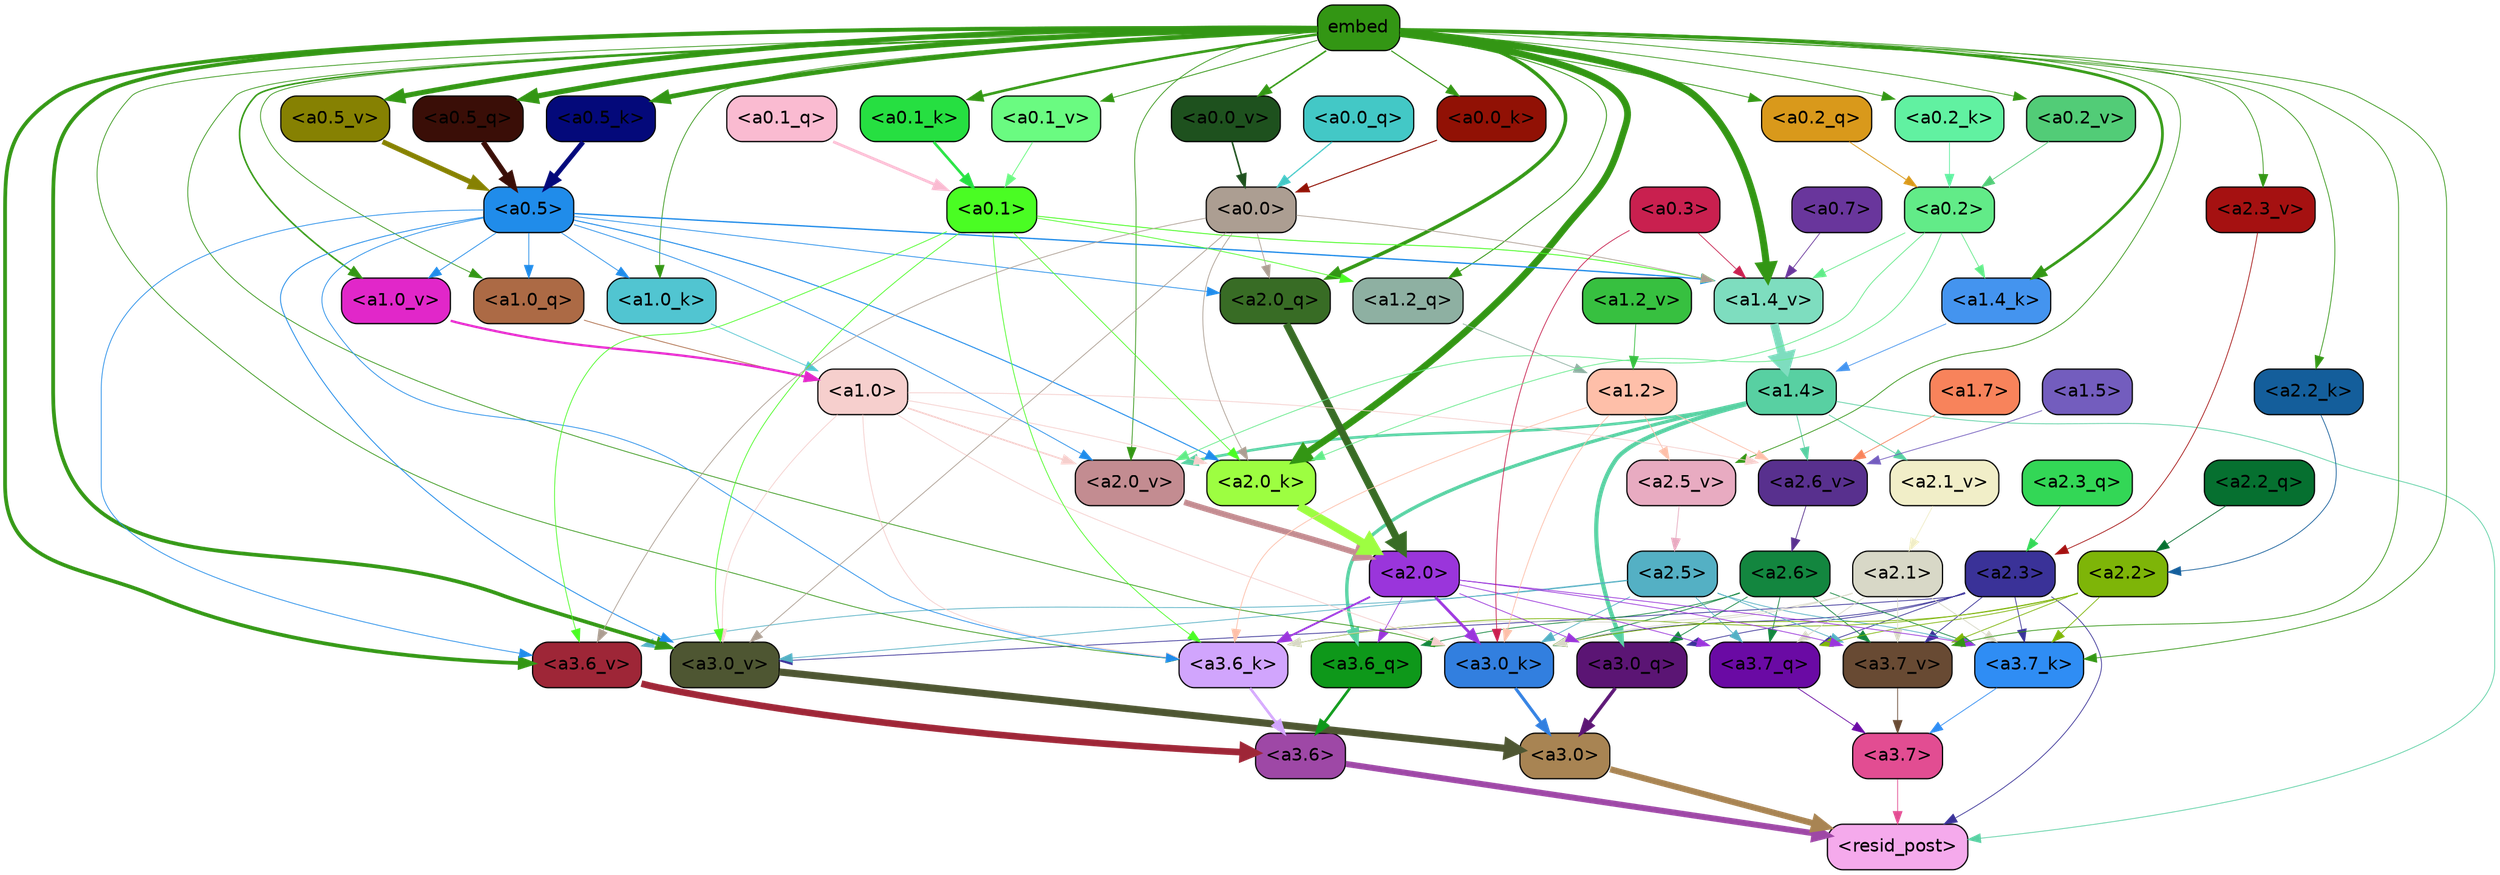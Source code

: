 strict digraph "" {
	graph [bgcolor=transparent,
		layout=dot,
		overlap=false,
		splines=true
	];
	"<a3.7>"	[color=black,
		fillcolor="#e24d92",
		fontname=Helvetica,
		shape=box,
		style="filled, rounded"];
	"<resid_post>"	[color=black,
		fillcolor="#f5aaec",
		fontname=Helvetica,
		shape=box,
		style="filled, rounded"];
	"<a3.7>" -> "<resid_post>"	[color="#e24d92",
		penwidth=0.6];
	"<a3.6>"	[color=black,
		fillcolor="#9e48a6",
		fontname=Helvetica,
		shape=box,
		style="filled, rounded"];
	"<a3.6>" -> "<resid_post>"	[color="#9e48a6",
		penwidth=4.751612067222595];
	"<a3.0>"	[color=black,
		fillcolor="#a88453",
		fontname=Helvetica,
		shape=box,
		style="filled, rounded"];
	"<a3.0>" -> "<resid_post>"	[color="#a88453",
		penwidth=4.884142994880676];
	"<a2.3>"	[color=black,
		fillcolor="#3a3298",
		fontname=Helvetica,
		shape=box,
		style="filled, rounded"];
	"<a2.3>" -> "<resid_post>"	[color="#3a3298",
		penwidth=0.6];
	"<a3.7_q>"	[color=black,
		fillcolor="#6a0aa4",
		fontname=Helvetica,
		shape=box,
		style="filled, rounded"];
	"<a2.3>" -> "<a3.7_q>"	[color="#3a3298",
		penwidth=0.6];
	"<a3.0_q>"	[color=black,
		fillcolor="#5b1574",
		fontname=Helvetica,
		shape=box,
		style="filled, rounded"];
	"<a2.3>" -> "<a3.0_q>"	[color="#3a3298",
		penwidth=0.6];
	"<a3.7_k>"	[color=black,
		fillcolor="#2f8df4",
		fontname=Helvetica,
		shape=box,
		style="filled, rounded"];
	"<a2.3>" -> "<a3.7_k>"	[color="#3a3298",
		penwidth=0.6];
	"<a3.0_k>"	[color=black,
		fillcolor="#327fdf",
		fontname=Helvetica,
		shape=box,
		style="filled, rounded"];
	"<a2.3>" -> "<a3.0_k>"	[color="#3a3298",
		penwidth=0.6];
	"<a3.7_v>"	[color=black,
		fillcolor="#684a33",
		fontname=Helvetica,
		shape=box,
		style="filled, rounded"];
	"<a2.3>" -> "<a3.7_v>"	[color="#3a3298",
		penwidth=0.6];
	"<a3.0_v>"	[color=black,
		fillcolor="#4e5632",
		fontname=Helvetica,
		shape=box,
		style="filled, rounded"];
	"<a2.3>" -> "<a3.0_v>"	[color="#3a3298",
		penwidth=0.6];
	"<a1.4>"	[color=black,
		fillcolor="#58d0a2",
		fontname=Helvetica,
		shape=box,
		style="filled, rounded"];
	"<a1.4>" -> "<resid_post>"	[color="#58d0a2",
		penwidth=0.6];
	"<a3.6_q>"	[color=black,
		fillcolor="#0e981a",
		fontname=Helvetica,
		shape=box,
		style="filled, rounded"];
	"<a1.4>" -> "<a3.6_q>"	[color="#58d0a2",
		penwidth=2.6469622254371643];
	"<a1.4>" -> "<a3.0_q>"	[color="#58d0a2",
		penwidth=3.3040847778320312];
	"<a2.6_v>"	[color=black,
		fillcolor="#58308e",
		fontname=Helvetica,
		shape=box,
		style="filled, rounded"];
	"<a1.4>" -> "<a2.6_v>"	[color="#58d0a2",
		penwidth=0.6];
	"<a2.1_v>"	[color=black,
		fillcolor="#f1eec8",
		fontname=Helvetica,
		shape=box,
		style="filled, rounded"];
	"<a1.4>" -> "<a2.1_v>"	[color="#58d0a2",
		penwidth=0.6];
	"<a2.0_v>"	[color=black,
		fillcolor="#c38c91",
		fontname=Helvetica,
		shape=box,
		style="filled, rounded"];
	"<a1.4>" -> "<a2.0_v>"	[color="#58d0a2",
		penwidth=2.1286070346832275];
	"<a3.7_q>" -> "<a3.7>"	[color="#6a0aa4",
		penwidth=0.6];
	"<a3.6_q>" -> "<a3.6>"	[color="#0e981a",
		penwidth=2.091020345687866];
	"<a3.0_q>" -> "<a3.0>"	[color="#5b1574",
		penwidth=2.7421876192092896];
	"<a3.7_k>" -> "<a3.7>"	[color="#2f8df4",
		penwidth=0.6];
	"<a3.6_k>"	[color=black,
		fillcolor="#d1a5fd",
		fontname=Helvetica,
		shape=box,
		style="filled, rounded"];
	"<a3.6_k>" -> "<a3.6>"	[color="#d1a5fd",
		penwidth=2.048597991466522];
	"<a3.0_k>" -> "<a3.0>"	[color="#327fdf",
		penwidth=2.476402521133423];
	"<a3.7_v>" -> "<a3.7>"	[color="#684a33",
		penwidth=0.6];
	"<a3.6_v>"	[color=black,
		fillcolor="#9e2637",
		fontname=Helvetica,
		shape=box,
		style="filled, rounded"];
	"<a3.6_v>" -> "<a3.6>"	[color="#9e2637",
		penwidth=5.2550448179244995];
	"<a3.0_v>" -> "<a3.0>"	[color="#4e5632",
		penwidth=5.652270674705505];
	"<a2.6>"	[color=black,
		fillcolor="#13863f",
		fontname=Helvetica,
		shape=box,
		style="filled, rounded"];
	"<a2.6>" -> "<a3.7_q>"	[color="#13863f",
		penwidth=0.6];
	"<a2.6>" -> "<a3.6_q>"	[color="#13863f",
		penwidth=0.6];
	"<a2.6>" -> "<a3.0_q>"	[color="#13863f",
		penwidth=0.6];
	"<a2.6>" -> "<a3.7_k>"	[color="#13863f",
		penwidth=0.6];
	"<a2.6>" -> "<a3.0_k>"	[color="#13863f",
		penwidth=0.6];
	"<a2.6>" -> "<a3.7_v>"	[color="#13863f",
		penwidth=0.6];
	"<a2.5>"	[color=black,
		fillcolor="#54b0c4",
		fontname=Helvetica,
		shape=box,
		style="filled, rounded"];
	"<a2.5>" -> "<a3.7_q>"	[color="#54b0c4",
		penwidth=0.6];
	"<a2.5>" -> "<a3.7_k>"	[color="#54b0c4",
		penwidth=0.6];
	"<a2.5>" -> "<a3.0_k>"	[color="#54b0c4",
		penwidth=0.6];
	"<a2.5>" -> "<a3.7_v>"	[color="#54b0c4",
		penwidth=0.6];
	"<a2.5>" -> "<a3.6_v>"	[color="#54b0c4",
		penwidth=0.6];
	"<a2.5>" -> "<a3.0_v>"	[color="#54b0c4",
		penwidth=0.6];
	"<a2.2>"	[color=black,
		fillcolor="#7eb508",
		fontname=Helvetica,
		shape=box,
		style="filled, rounded"];
	"<a2.2>" -> "<a3.7_q>"	[color="#7eb508",
		penwidth=0.6];
	"<a2.2>" -> "<a3.7_k>"	[color="#7eb508",
		penwidth=0.6];
	"<a2.2>" -> "<a3.6_k>"	[color="#7eb508",
		penwidth=0.6];
	"<a2.2>" -> "<a3.0_k>"	[color="#7eb508",
		penwidth=0.6];
	"<a2.2>" -> "<a3.7_v>"	[color="#7eb508",
		penwidth=0.6];
	"<a2.1>"	[color=black,
		fillcolor="#d8d8c7",
		fontname=Helvetica,
		shape=box,
		style="filled, rounded"];
	"<a2.1>" -> "<a3.7_q>"	[color="#d8d8c7",
		penwidth=0.6];
	"<a2.1>" -> "<a3.7_k>"	[color="#d8d8c7",
		penwidth=0.6];
	"<a2.1>" -> "<a3.6_k>"	[color="#d8d8c7",
		penwidth=0.6];
	"<a2.1>" -> "<a3.0_k>"	[color="#d8d8c7",
		penwidth=0.6];
	"<a2.1>" -> "<a3.7_v>"	[color="#d8d8c7",
		penwidth=0.6];
	"<a2.0>"	[color=black,
		fillcolor="#9a35db",
		fontname=Helvetica,
		shape=box,
		style="filled, rounded"];
	"<a2.0>" -> "<a3.7_q>"	[color="#9a35db",
		penwidth=0.6];
	"<a2.0>" -> "<a3.6_q>"	[color="#9a35db",
		penwidth=0.6];
	"<a2.0>" -> "<a3.0_q>"	[color="#9a35db",
		penwidth=0.6];
	"<a2.0>" -> "<a3.7_k>"	[color="#9a35db",
		penwidth=0.6];
	"<a2.0>" -> "<a3.6_k>"	[color="#9a35db",
		penwidth=1.4757367372512817];
	"<a2.0>" -> "<a3.0_k>"	[color="#9a35db",
		penwidth=2.2137351036071777];
	"<a2.0>" -> "<a3.7_v>"	[color="#9a35db",
		penwidth=0.6];
	embed	[color=black,
		fillcolor="#339614",
		fontname=Helvetica,
		shape=box,
		style="filled, rounded"];
	embed -> "<a3.7_k>"	[color="#339614",
		penwidth=0.6];
	embed -> "<a3.6_k>"	[color="#339614",
		penwidth=0.6];
	embed -> "<a3.0_k>"	[color="#339614",
		penwidth=0.6];
	embed -> "<a3.7_v>"	[color="#339614",
		penwidth=0.6];
	embed -> "<a3.6_v>"	[color="#339614",
		penwidth=2.9582033157348633];
	embed -> "<a3.0_v>"	[color="#339614",
		penwidth=2.972973108291626];
	"<a2.0_q>"	[color=black,
		fillcolor="#386c25",
		fontname=Helvetica,
		shape=box,
		style="filled, rounded"];
	embed -> "<a2.0_q>"	[color="#339614",
		penwidth=2.7699792869389057];
	"<a2.2_k>"	[color=black,
		fillcolor="#145e9b",
		fontname=Helvetica,
		shape=box,
		style="filled, rounded"];
	embed -> "<a2.2_k>"	[color="#339614",
		penwidth=0.6];
	"<a2.0_k>"	[color=black,
		fillcolor="#9dfe41",
		fontname=Helvetica,
		shape=box,
		style="filled, rounded"];
	embed -> "<a2.0_k>"	[color="#339614",
		penwidth=5.362775564193726];
	"<a2.5_v>"	[color=black,
		fillcolor="#e8abc1",
		fontname=Helvetica,
		shape=box,
		style="filled, rounded"];
	embed -> "<a2.5_v>"	[color="#339614",
		penwidth=0.6];
	"<a2.3_v>"	[color=black,
		fillcolor="#a51111",
		fontname=Helvetica,
		shape=box,
		style="filled, rounded"];
	embed -> "<a2.3_v>"	[color="#339614",
		penwidth=0.6];
	embed -> "<a2.0_v>"	[color="#339614",
		penwidth=0.6];
	"<a1.2_q>"	[color=black,
		fillcolor="#8eb0a2",
		fontname=Helvetica,
		shape=box,
		style="filled, rounded"];
	embed -> "<a1.2_q>"	[color="#339614",
		penwidth=0.7193574905395508];
	"<a1.0_q>"	[color=black,
		fillcolor="#ac6a45",
		fontname=Helvetica,
		shape=box,
		style="filled, rounded"];
	embed -> "<a1.0_q>"	[color="#339614",
		penwidth=0.6];
	"<a1.4_k>"	[color=black,
		fillcolor="#4494ef",
		fontname=Helvetica,
		shape=box,
		style="filled, rounded"];
	embed -> "<a1.4_k>"	[color="#339614",
		penwidth=2.147887945175171];
	"<a1.0_k>"	[color=black,
		fillcolor="#51c5d1",
		fontname=Helvetica,
		shape=box,
		style="filled, rounded"];
	embed -> "<a1.0_k>"	[color="#339614",
		penwidth=0.6];
	"<a1.4_v>"	[color=black,
		fillcolor="#7eddbf",
		fontname=Helvetica,
		shape=box,
		style="filled, rounded"];
	embed -> "<a1.4_v>"	[color="#339614",
		penwidth=5.545122385025024];
	"<a1.0_v>"	[color=black,
		fillcolor="#e127c9",
		fontname=Helvetica,
		shape=box,
		style="filled, rounded"];
	embed -> "<a1.0_v>"	[color="#339614",
		penwidth=1.26444411277771];
	"<a0.5_q>"	[color=black,
		fillcolor="#3a0e07",
		fontname=Helvetica,
		shape=box,
		style="filled, rounded"];
	embed -> "<a0.5_q>"	[color="#339614",
		penwidth=4.18559342622757];
	"<a0.2_q>"	[color=black,
		fillcolor="#d9991b",
		fontname=Helvetica,
		shape=box,
		style="filled, rounded"];
	embed -> "<a0.2_q>"	[color="#339614",
		penwidth=0.6669292449951172];
	"<a0.5_k>"	[color=black,
		fillcolor="#04097a",
		fontname=Helvetica,
		shape=box,
		style="filled, rounded"];
	embed -> "<a0.5_k>"	[color="#339614",
		penwidth=3.7556475400924683];
	"<a0.2_k>"	[color=black,
		fillcolor="#61f1a1",
		fontname=Helvetica,
		shape=box,
		style="filled, rounded"];
	embed -> "<a0.2_k>"	[color="#339614",
		penwidth=0.6];
	"<a0.1_k>"	[color=black,
		fillcolor="#26df41",
		fontname=Helvetica,
		shape=box,
		style="filled, rounded"];
	embed -> "<a0.1_k>"	[color="#339614",
		penwidth=2.072890520095825];
	"<a0.0_k>"	[color=black,
		fillcolor="#911105",
		fontname=Helvetica,
		shape=box,
		style="filled, rounded"];
	embed -> "<a0.0_k>"	[color="#339614",
		penwidth=0.8285634517669678];
	"<a0.5_v>"	[color=black,
		fillcolor="#868102",
		fontname=Helvetica,
		shape=box,
		style="filled, rounded"];
	embed -> "<a0.5_v>"	[color="#339614",
		penwidth=3.991437017917633];
	"<a0.2_v>"	[color=black,
		fillcolor="#52cc77",
		fontname=Helvetica,
		shape=box,
		style="filled, rounded"];
	embed -> "<a0.2_v>"	[color="#339614",
		penwidth=0.6];
	"<a0.1_v>"	[color=black,
		fillcolor="#6afb81",
		fontname=Helvetica,
		shape=box,
		style="filled, rounded"];
	embed -> "<a0.1_v>"	[color="#339614",
		penwidth=0.6634087562561035];
	"<a0.0_v>"	[color=black,
		fillcolor="#1e511e",
		fontname=Helvetica,
		shape=box,
		style="filled, rounded"];
	embed -> "<a0.0_v>"	[color="#339614",
		penwidth=1.2436447143554688];
	"<a1.2>"	[color=black,
		fillcolor="#febfa9",
		fontname=Helvetica,
		shape=box,
		style="filled, rounded"];
	"<a1.2>" -> "<a3.6_k>"	[color="#febfa9",
		penwidth=0.6];
	"<a1.2>" -> "<a3.0_k>"	[color="#febfa9",
		penwidth=0.6];
	"<a1.2>" -> "<a2.6_v>"	[color="#febfa9",
		penwidth=0.6];
	"<a1.2>" -> "<a2.5_v>"	[color="#febfa9",
		penwidth=0.6];
	"<a1.0>"	[color=black,
		fillcolor="#f6cfcd",
		fontname=Helvetica,
		shape=box,
		style="filled, rounded"];
	"<a1.0>" -> "<a3.6_k>"	[color="#f6cfcd",
		penwidth=0.6];
	"<a1.0>" -> "<a3.0_k>"	[color="#f6cfcd",
		penwidth=0.6];
	"<a1.0>" -> "<a3.0_v>"	[color="#f6cfcd",
		penwidth=0.6];
	"<a1.0>" -> "<a2.0_k>"	[color="#f6cfcd",
		penwidth=0.6];
	"<a1.0>" -> "<a2.6_v>"	[color="#f6cfcd",
		penwidth=0.6];
	"<a1.0>" -> "<a2.0_v>"	[color="#f6cfcd",
		penwidth=1.2240618467330933];
	"<a0.5>"	[color=black,
		fillcolor="#208cea",
		fontname=Helvetica,
		shape=box,
		style="filled, rounded"];
	"<a0.5>" -> "<a3.6_k>"	[color="#208cea",
		penwidth=0.6];
	"<a0.5>" -> "<a3.6_v>"	[color="#208cea",
		penwidth=0.6];
	"<a0.5>" -> "<a3.0_v>"	[color="#208cea",
		penwidth=0.6790935099124908];
	"<a0.5>" -> "<a2.0_q>"	[color="#208cea",
		penwidth=0.6];
	"<a0.5>" -> "<a2.0_k>"	[color="#208cea",
		penwidth=0.7897988557815552];
	"<a0.5>" -> "<a2.0_v>"	[color="#208cea",
		penwidth=0.6];
	"<a0.5>" -> "<a1.0_q>"	[color="#208cea",
		penwidth=0.6];
	"<a0.5>" -> "<a1.0_k>"	[color="#208cea",
		penwidth=0.6];
	"<a0.5>" -> "<a1.4_v>"	[color="#208cea",
		penwidth=1.0479987859725952];
	"<a0.5>" -> "<a1.0_v>"	[color="#208cea",
		penwidth=0.6];
	"<a0.1>"	[color=black,
		fillcolor="#4afd23",
		fontname=Helvetica,
		shape=box,
		style="filled, rounded"];
	"<a0.1>" -> "<a3.6_k>"	[color="#4afd23",
		penwidth=0.6];
	"<a0.1>" -> "<a3.6_v>"	[color="#4afd23",
		penwidth=0.6];
	"<a0.1>" -> "<a3.0_v>"	[color="#4afd23",
		penwidth=0.6];
	"<a0.1>" -> "<a2.0_k>"	[color="#4afd23",
		penwidth=0.6];
	"<a0.1>" -> "<a1.2_q>"	[color="#4afd23",
		penwidth=0.6];
	"<a0.1>" -> "<a1.4_v>"	[color="#4afd23",
		penwidth=0.7031502723693848];
	"<a0.3>"	[color=black,
		fillcolor="#c9204f",
		fontname=Helvetica,
		shape=box,
		style="filled, rounded"];
	"<a0.3>" -> "<a3.0_k>"	[color="#c9204f",
		penwidth=0.6];
	"<a0.3>" -> "<a1.4_v>"	[color="#c9204f",
		penwidth=0.6];
	"<a0.0>"	[color=black,
		fillcolor="#ac9e92",
		fontname=Helvetica,
		shape=box,
		style="filled, rounded"];
	"<a0.0>" -> "<a3.6_v>"	[color="#ac9e92",
		penwidth=0.6];
	"<a0.0>" -> "<a3.0_v>"	[color="#ac9e92",
		penwidth=0.6];
	"<a0.0>" -> "<a2.0_q>"	[color="#ac9e92",
		penwidth=0.6];
	"<a0.0>" -> "<a2.0_k>"	[color="#ac9e92",
		penwidth=0.6];
	"<a0.0>" -> "<a1.4_v>"	[color="#ac9e92",
		penwidth=0.6];
	"<a2.3_q>"	[color=black,
		fillcolor="#33d756",
		fontname=Helvetica,
		shape=box,
		style="filled, rounded"];
	"<a2.3_q>" -> "<a2.3>"	[color="#33d756",
		penwidth=0.6];
	"<a2.2_q>"	[color=black,
		fillcolor="#067030",
		fontname=Helvetica,
		shape=box,
		style="filled, rounded"];
	"<a2.2_q>" -> "<a2.2>"	[color="#067030",
		penwidth=0.6];
	"<a2.0_q>" -> "<a2.0>"	[color="#386c25",
		penwidth=5.819834470748901];
	"<a2.2_k>" -> "<a2.2>"	[color="#145e9b",
		penwidth=0.6];
	"<a2.0_k>" -> "<a2.0>"	[color="#9dfe41",
		penwidth=6.470837593078613];
	"<a2.6_v>" -> "<a2.6>"	[color="#58308e",
		penwidth=0.6];
	"<a2.5_v>" -> "<a2.5>"	[color="#e8abc1",
		penwidth=0.6];
	"<a2.3_v>" -> "<a2.3>"	[color="#a51111",
		penwidth=0.6];
	"<a2.1_v>" -> "<a2.1>"	[color="#f1eec8",
		penwidth=0.6];
	"<a2.0_v>" -> "<a2.0>"	[color="#c38c91",
		penwidth=4.5950857400894165];
	"<a0.2>"	[color=black,
		fillcolor="#62eb88",
		fontname=Helvetica,
		shape=box,
		style="filled, rounded"];
	"<a0.2>" -> "<a2.0_k>"	[color="#62eb88",
		penwidth=0.6];
	"<a0.2>" -> "<a2.0_v>"	[color="#62eb88",
		penwidth=0.6];
	"<a0.2>" -> "<a1.4_k>"	[color="#62eb88",
		penwidth=0.6];
	"<a0.2>" -> "<a1.4_v>"	[color="#62eb88",
		penwidth=0.6];
	"<a1.7>"	[color=black,
		fillcolor="#f8835b",
		fontname=Helvetica,
		shape=box,
		style="filled, rounded"];
	"<a1.7>" -> "<a2.6_v>"	[color="#f8835b",
		penwidth=0.6];
	"<a1.5>"	[color=black,
		fillcolor="#735dbe",
		fontname=Helvetica,
		shape=box,
		style="filled, rounded"];
	"<a1.5>" -> "<a2.6_v>"	[color="#735dbe",
		penwidth=0.6];
	"<a1.2_q>" -> "<a1.2>"	[color="#8eb0a2",
		penwidth=0.6];
	"<a1.0_q>" -> "<a1.0>"	[color="#ac6a45",
		penwidth=0.6];
	"<a1.4_k>" -> "<a1.4>"	[color="#4494ef",
		penwidth=0.6];
	"<a1.0_k>" -> "<a1.0>"	[color="#51c5d1",
		penwidth=0.6];
	"<a1.4_v>" -> "<a1.4>"	[color="#7eddbf",
		penwidth=6.635385513305664];
	"<a1.2_v>"	[color=black,
		fillcolor="#37c040",
		fontname=Helvetica,
		shape=box,
		style="filled, rounded"];
	"<a1.2_v>" -> "<a1.2>"	[color="#37c040",
		penwidth=0.6];
	"<a1.0_v>" -> "<a1.0>"	[color="#e127c9",
		penwidth=1.807669460773468];
	"<a0.7>"	[color=black,
		fillcolor="#69369c",
		fontname=Helvetica,
		shape=box,
		style="filled, rounded"];
	"<a0.7>" -> "<a1.4_v>"	[color="#69369c",
		penwidth=0.6];
	"<a0.5_q>" -> "<a0.5>"	[color="#3a0e07",
		penwidth=4.201210081577301];
	"<a0.2_q>" -> "<a0.2>"	[color="#d9991b",
		penwidth=0.6669397354125977];
	"<a0.1_q>"	[color=black,
		fillcolor="#fabbd1",
		fontname=Helvetica,
		shape=box,
		style="filled, rounded"];
	"<a0.1_q>" -> "<a0.1>"	[color="#fabbd1",
		penwidth=2.1428754329681396];
	"<a0.0_q>"	[color=black,
		fillcolor="#43c8c6",
		fontname=Helvetica,
		shape=box,
		style="filled, rounded"];
	"<a0.0_q>" -> "<a0.0>"	[color="#43c8c6",
		penwidth=0.9431536197662354];
	"<a0.5_k>" -> "<a0.5>"	[color="#04097a",
		penwidth=3.780391812324524];
	"<a0.2_k>" -> "<a0.2>"	[color="#61f1a1",
		penwidth=0.6];
	"<a0.1_k>" -> "<a0.1>"	[color="#26df41",
		penwidth=2.0809476375579834];
	"<a0.0_k>" -> "<a0.0>"	[color="#911105",
		penwidth=0.8123311996459961];
	"<a0.5_v>" -> "<a0.5>"	[color="#868102",
		penwidth=4.0294036865234375];
	"<a0.2_v>" -> "<a0.2>"	[color="#52cc77",
		penwidth=0.6];
	"<a0.1_v>" -> "<a0.1>"	[color="#6afb81",
		penwidth=0.6631441116333008];
	"<a0.0_v>" -> "<a0.0>"	[color="#1e511e",
		penwidth=1.2803640365600586];
}
